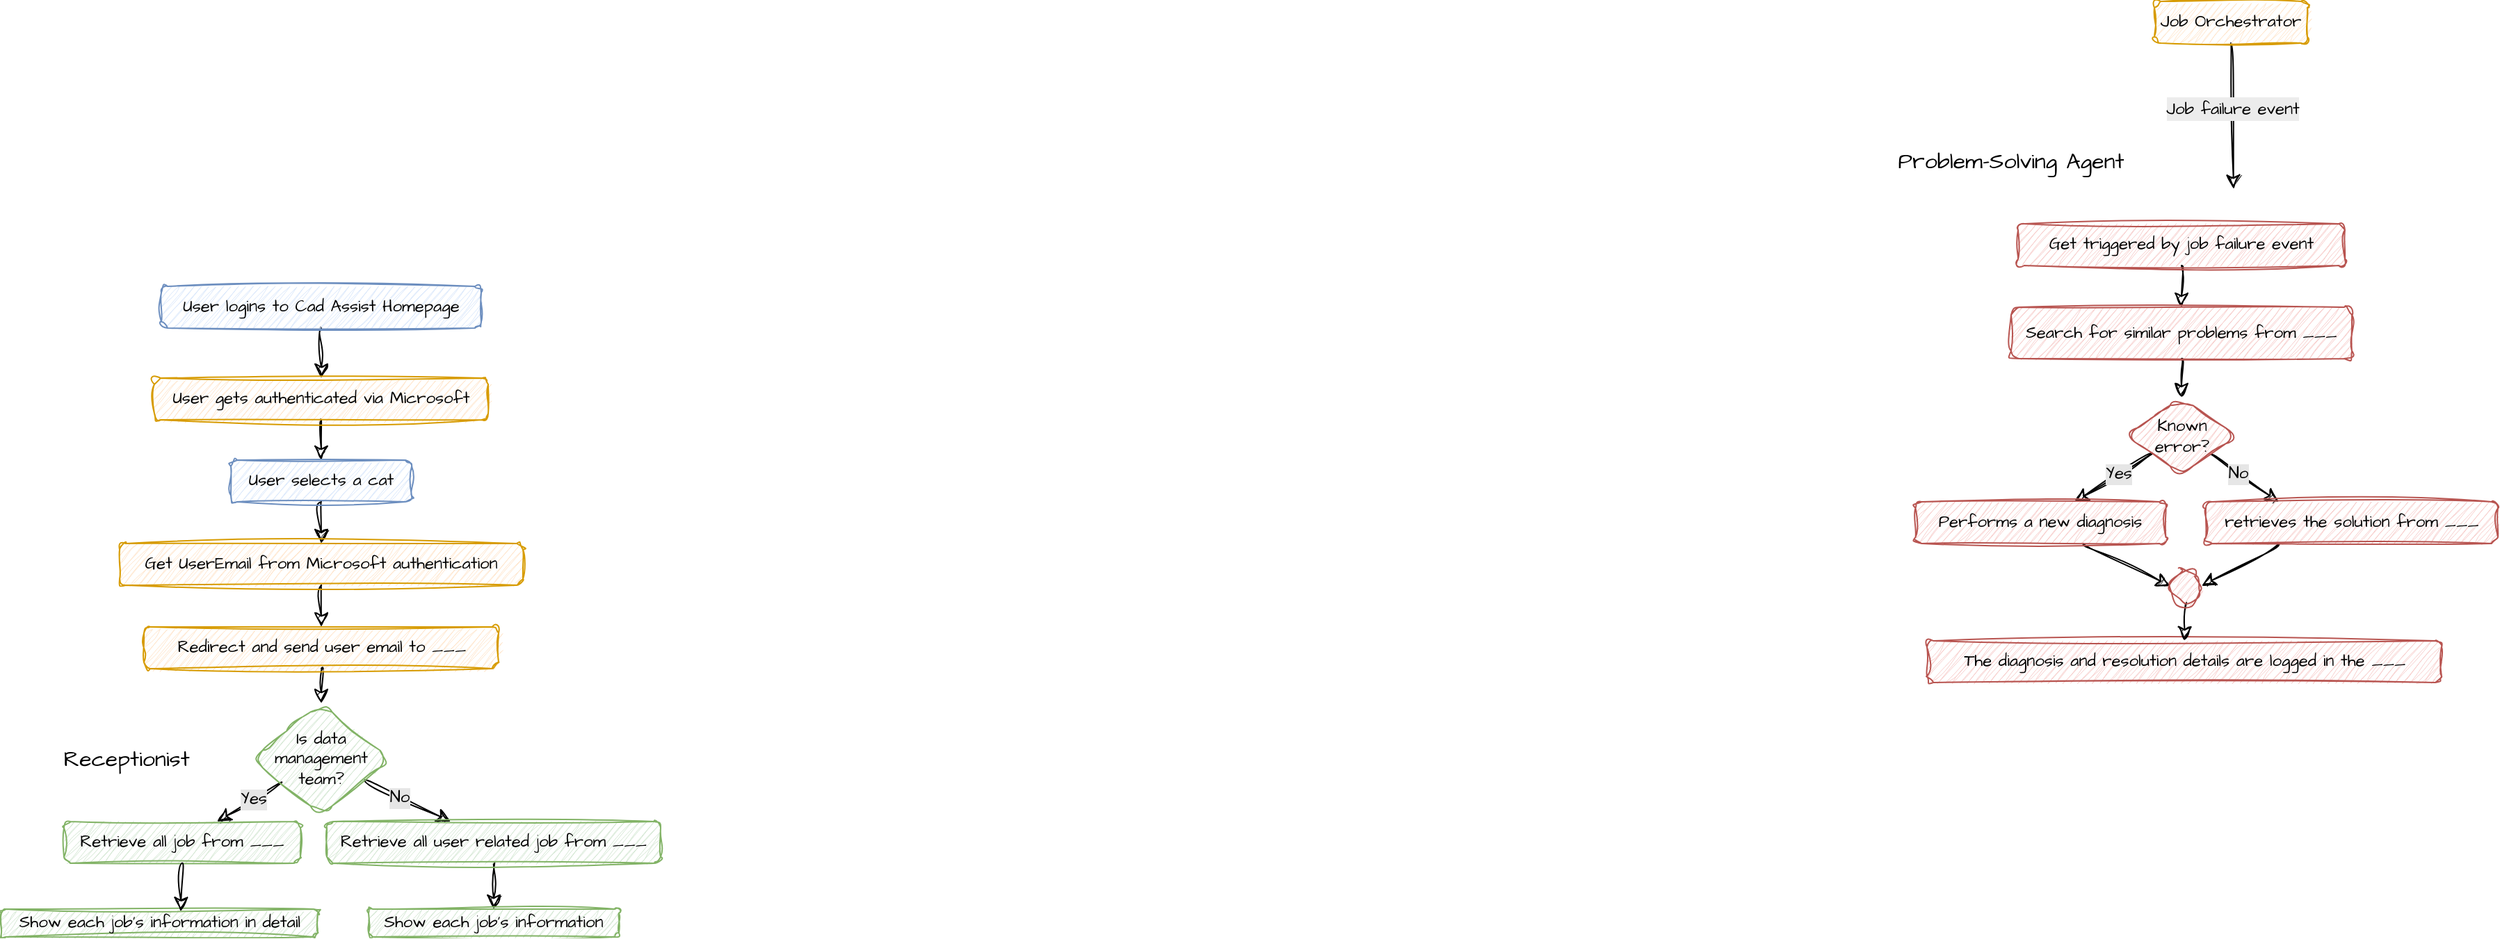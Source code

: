 <mxfile version="28.2.8">
  <diagram name="User&amp;System Flow" id="687kzjZMx_aQQYD2qw3M">
    <mxGraphModel dx="1505" dy="1463" grid="1" gridSize="10" guides="1" tooltips="1" connect="1" arrows="1" fold="1" page="1" pageScale="1" pageWidth="850" pageHeight="1100" math="0" shadow="0">
      <root>
        <mxCell id="0" />
        <mxCell id="1" parent="0" />
        <mxCell id="GWtGGLu0bNhIFru9KCe_-3" value="" style="edgeStyle=none;curved=1;rounded=0;sketch=1;hachureGap=4;jiggle=2;curveFitting=1;orthogonalLoop=1;jettySize=auto;html=1;fontFamily=Architects Daughter;fontSource=https%3A%2F%2Ffonts.googleapis.com%2Fcss%3Ffamily%3DArchitects%2BDaughter;fontSize=12;startSize=8;endSize=8;" edge="1" parent="1" source="GWtGGLu0bNhIFru9KCe_-1" target="GWtGGLu0bNhIFru9KCe_-2">
          <mxGeometry relative="1" as="geometry" />
        </mxCell>
        <mxCell id="GWtGGLu0bNhIFru9KCe_-1" value="User logins to Cad Assist Homepage" style="rounded=1;whiteSpace=wrap;html=1;sketch=1;hachureGap=4;jiggle=2;curveFitting=1;fontFamily=Architects Daughter;fontSource=https%3A%2F%2Ffonts.googleapis.com%2Fcss%3Ffamily%3DArchitects%2BDaughter;fillColor=#dae8fc;strokeColor=#6c8ebf;" vertex="1" parent="1">
          <mxGeometry x="100" y="55" width="230" height="30" as="geometry" />
        </mxCell>
        <mxCell id="GWtGGLu0bNhIFru9KCe_-5" value="" style="edgeStyle=none;curved=1;rounded=0;sketch=1;hachureGap=4;jiggle=2;curveFitting=1;orthogonalLoop=1;jettySize=auto;html=1;fontFamily=Architects Daughter;fontSource=https%3A%2F%2Ffonts.googleapis.com%2Fcss%3Ffamily%3DArchitects%2BDaughter;fontSize=12;startSize=8;endSize=8;" edge="1" parent="1" source="GWtGGLu0bNhIFru9KCe_-2" target="GWtGGLu0bNhIFru9KCe_-4">
          <mxGeometry relative="1" as="geometry" />
        </mxCell>
        <mxCell id="GWtGGLu0bNhIFru9KCe_-2" value="User gets authenticated via Microsoft" style="rounded=1;whiteSpace=wrap;html=1;sketch=1;hachureGap=4;jiggle=2;curveFitting=1;fontFamily=Architects Daughter;fontSource=https%3A%2F%2Ffonts.googleapis.com%2Fcss%3Ffamily%3DArchitects%2BDaughter;fillColor=#ffe6cc;strokeColor=#d79b00;" vertex="1" parent="1">
          <mxGeometry x="95" y="121" width="240" height="30" as="geometry" />
        </mxCell>
        <mxCell id="GWtGGLu0bNhIFru9KCe_-7" value="" style="edgeStyle=none;curved=1;rounded=0;sketch=1;hachureGap=4;jiggle=2;curveFitting=1;orthogonalLoop=1;jettySize=auto;html=1;fontFamily=Architects Daughter;fontSource=https%3A%2F%2Ffonts.googleapis.com%2Fcss%3Ffamily%3DArchitects%2BDaughter;fontSize=12;startSize=8;endSize=8;entryX=0.5;entryY=0;entryDx=0;entryDy=0;" edge="1" parent="1" source="GWtGGLu0bNhIFru9KCe_-4" target="GWtGGLu0bNhIFru9KCe_-6">
          <mxGeometry relative="1" as="geometry">
            <mxPoint x="215" y="239" as="targetPoint" />
          </mxGeometry>
        </mxCell>
        <mxCell id="GWtGGLu0bNhIFru9KCe_-4" value="User selects a cat" style="rounded=1;whiteSpace=wrap;html=1;sketch=1;hachureGap=4;jiggle=2;curveFitting=1;fontFamily=Architects Daughter;fontSource=https%3A%2F%2Ffonts.googleapis.com%2Fcss%3Ffamily%3DArchitects%2BDaughter;fillColor=#dae8fc;strokeColor=#6c8ebf;" vertex="1" parent="1">
          <mxGeometry x="150" y="180" width="130" height="30" as="geometry" />
        </mxCell>
        <mxCell id="jzoCYvsTz74_aXdgT_wm-2" value="" style="edgeStyle=none;curved=1;rounded=0;sketch=1;hachureGap=4;jiggle=2;curveFitting=1;orthogonalLoop=1;jettySize=auto;html=1;fontFamily=Architects Daughter;fontSource=https%3A%2F%2Ffonts.googleapis.com%2Fcss%3Ffamily%3DArchitects%2BDaughter;fontSize=12;startSize=8;endSize=8;" edge="1" parent="1" source="GWtGGLu0bNhIFru9KCe_-6" target="jzoCYvsTz74_aXdgT_wm-1">
          <mxGeometry relative="1" as="geometry" />
        </mxCell>
        <mxCell id="GWtGGLu0bNhIFru9KCe_-6" value="Get UserEmail from Microsoft authentication" style="rounded=1;whiteSpace=wrap;html=1;sketch=1;hachureGap=4;jiggle=2;curveFitting=1;fontFamily=Architects Daughter;fontSource=https%3A%2F%2Ffonts.googleapis.com%2Fcss%3Ffamily%3DArchitects%2BDaughter;fillColor=#ffe6cc;strokeColor=#d79b00;" vertex="1" parent="1">
          <mxGeometry x="70" y="240" width="290" height="30" as="geometry" />
        </mxCell>
        <mxCell id="jzoCYvsTz74_aXdgT_wm-67" value="" style="edgeStyle=none;curved=1;rounded=0;sketch=1;hachureGap=4;jiggle=2;curveFitting=1;orthogonalLoop=1;jettySize=auto;html=1;fontFamily=Architects Daughter;fontSource=https%3A%2F%2Ffonts.googleapis.com%2Fcss%3Ffamily%3DArchitects%2BDaughter;fontSize=12;startSize=8;endSize=8;" edge="1" parent="1" source="jzoCYvsTz74_aXdgT_wm-1" target="jzoCYvsTz74_aXdgT_wm-65">
          <mxGeometry relative="1" as="geometry" />
        </mxCell>
        <mxCell id="jzoCYvsTz74_aXdgT_wm-1" value="Redirect and send user email to ___" style="rounded=1;whiteSpace=wrap;html=1;sketch=1;hachureGap=4;jiggle=2;curveFitting=1;fontFamily=Architects Daughter;fontSource=https%3A%2F%2Ffonts.googleapis.com%2Fcss%3Ffamily%3DArchitects%2BDaughter;fillColor=#ffe6cc;strokeColor=#d79b00;" vertex="1" parent="1">
          <mxGeometry x="87.5" y="300" width="255" height="30" as="geometry" />
        </mxCell>
        <mxCell id="jzoCYvsTz74_aXdgT_wm-14" value="" style="endArrow=classic;html=1;rounded=0;sketch=1;hachureGap=4;jiggle=2;curveFitting=1;fontFamily=Architects Daughter;fontSource=https%3A%2F%2Ffonts.googleapis.com%2Fcss%3Ffamily%3DArchitects%2BDaughter;fontSize=12;startSize=8;endSize=8;curved=1;exitX=0.5;exitY=1;exitDx=0;exitDy=0;" edge="1" parent="1" source="jzoCYvsTz74_aXdgT_wm-15">
          <mxGeometry width="50" height="50" relative="1" as="geometry">
            <mxPoint x="1590" y="-100" as="sourcePoint" />
            <mxPoint x="1590" y="-15" as="targetPoint" />
          </mxGeometry>
        </mxCell>
        <mxCell id="jzoCYvsTz74_aXdgT_wm-28" value="&lt;span style=&quot;text-wrap-mode: wrap; background-color: rgb(236, 236, 236);&quot;&gt;Job failure event&lt;/span&gt;" style="edgeLabel;html=1;align=center;verticalAlign=middle;resizable=0;points=[];fontSize=12;sketch=1;hachureGap=4;jiggle=2;curveFitting=1;fontFamily=Architects Daughter;fontSource=https%3A%2F%2Ffonts.googleapis.com%2Fcss%3Ffamily%3DArchitects%2BDaughter;" vertex="1" connectable="0" parent="jzoCYvsTz74_aXdgT_wm-14">
          <mxGeometry x="0.082" y="2" relative="1" as="geometry">
            <mxPoint x="-2" y="-9" as="offset" />
          </mxGeometry>
        </mxCell>
        <mxCell id="jzoCYvsTz74_aXdgT_wm-15" value="Job Orchestrator" style="rounded=1;whiteSpace=wrap;html=1;sketch=1;hachureGap=4;jiggle=2;curveFitting=1;fontFamily=Architects Daughter;fontSource=https%3A%2F%2Ffonts.googleapis.com%2Fcss%3Ffamily%3DArchitects%2BDaughter;fillColor=#ffe6cc;strokeColor=#d79b00;" vertex="1" parent="1">
          <mxGeometry x="1533" y="-150" width="110" height="30" as="geometry" />
        </mxCell>
        <mxCell id="jzoCYvsTz74_aXdgT_wm-17" value="Problem-Solving Agent" style="text;html=1;whiteSpace=wrap;strokeColor=none;fillColor=none;align=center;verticalAlign=middle;rounded=0;fontSize=16;fontFamily=Architects Daughter;fontSource=https%3A%2F%2Ffonts.googleapis.com%2Fcss%3Ffamily%3DArchitects%2BDaughter;" vertex="1" parent="1">
          <mxGeometry x="1340" y="-50" width="180" height="30" as="geometry" />
        </mxCell>
        <mxCell id="jzoCYvsTz74_aXdgT_wm-44" style="edgeStyle=none;curved=1;rounded=0;sketch=1;hachureGap=4;jiggle=2;curveFitting=1;orthogonalLoop=1;jettySize=auto;html=1;entryX=0.5;entryY=0;entryDx=0;entryDy=0;fontFamily=Architects Daughter;fontSource=https%3A%2F%2Ffonts.googleapis.com%2Fcss%3Ffamily%3DArchitects%2BDaughter;fontSize=12;startSize=8;endSize=8;" edge="1" parent="1" source="jzoCYvsTz74_aXdgT_wm-25" target="jzoCYvsTz74_aXdgT_wm-26">
          <mxGeometry relative="1" as="geometry" />
        </mxCell>
        <mxCell id="jzoCYvsTz74_aXdgT_wm-25" value="Get triggered by job failure event" style="rounded=1;whiteSpace=wrap;html=1;sketch=1;hachureGap=4;jiggle=2;curveFitting=1;fontFamily=Architects Daughter;fontSource=https%3A%2F%2Ffonts.googleapis.com%2Fcss%3Ffamily%3DArchitects%2BDaughter;fillColor=#f8cecc;strokeColor=#b85450;" vertex="1" parent="1">
          <mxGeometry x="1435" y="10" width="235" height="30" as="geometry" />
        </mxCell>
        <mxCell id="jzoCYvsTz74_aXdgT_wm-33" value="" style="edgeStyle=none;curved=1;rounded=0;sketch=1;hachureGap=4;jiggle=2;curveFitting=1;orthogonalLoop=1;jettySize=auto;html=1;fontFamily=Architects Daughter;fontSource=https%3A%2F%2Ffonts.googleapis.com%2Fcss%3Ffamily%3DArchitects%2BDaughter;fontSize=12;startSize=8;endSize=8;" edge="1" parent="1" source="jzoCYvsTz74_aXdgT_wm-26" target="jzoCYvsTz74_aXdgT_wm-32">
          <mxGeometry relative="1" as="geometry" />
        </mxCell>
        <mxCell id="jzoCYvsTz74_aXdgT_wm-26" value="Search for similar problems from ___" style="rounded=1;whiteSpace=wrap;html=1;sketch=1;hachureGap=4;jiggle=2;curveFitting=1;fontFamily=Architects Daughter;fontSource=https%3A%2F%2Ffonts.googleapis.com%2Fcss%3Ffamily%3DArchitects%2BDaughter;fillColor=#f8cecc;strokeColor=#b85450;" vertex="1" parent="1">
          <mxGeometry x="1430" y="70" width="245" height="37" as="geometry" />
        </mxCell>
        <mxCell id="jzoCYvsTz74_aXdgT_wm-36" value="" style="edgeStyle=none;curved=1;rounded=0;sketch=1;hachureGap=4;jiggle=2;curveFitting=1;orthogonalLoop=1;jettySize=auto;html=1;fontFamily=Architects Daughter;fontSource=https%3A%2F%2Ffonts.googleapis.com%2Fcss%3Ffamily%3DArchitects%2BDaughter;fontSize=12;startSize=8;endSize=8;" edge="1" parent="1" source="jzoCYvsTz74_aXdgT_wm-32" target="jzoCYvsTz74_aXdgT_wm-35">
          <mxGeometry relative="1" as="geometry" />
        </mxCell>
        <mxCell id="jzoCYvsTz74_aXdgT_wm-38" value="" style="edgeStyle=none;curved=1;rounded=0;sketch=1;hachureGap=4;jiggle=2;curveFitting=1;orthogonalLoop=1;jettySize=auto;html=1;fontFamily=Architects Daughter;fontSource=https%3A%2F%2Ffonts.googleapis.com%2Fcss%3Ffamily%3DArchitects%2BDaughter;fontSize=12;startSize=8;endSize=8;" edge="1" parent="1" source="jzoCYvsTz74_aXdgT_wm-32" target="jzoCYvsTz74_aXdgT_wm-35">
          <mxGeometry relative="1" as="geometry" />
        </mxCell>
        <mxCell id="jzoCYvsTz74_aXdgT_wm-41" value="Yes" style="edgeLabel;html=1;align=center;verticalAlign=middle;resizable=0;points=[];fontSize=12;sketch=1;hachureGap=4;jiggle=2;curveFitting=1;fontFamily=Architects Daughter;fontSource=https%3A%2F%2Ffonts.googleapis.com%2Fcss%3Ffamily%3DArchitects%2BDaughter;labelBorderColor=none;labelBackgroundColor=#E6E6E6;" vertex="1" connectable="0" parent="jzoCYvsTz74_aXdgT_wm-38">
          <mxGeometry x="-0.11" relative="1" as="geometry">
            <mxPoint y="-1" as="offset" />
          </mxGeometry>
        </mxCell>
        <mxCell id="jzoCYvsTz74_aXdgT_wm-40" value="" style="edgeStyle=none;curved=1;rounded=0;sketch=1;hachureGap=4;jiggle=2;curveFitting=1;orthogonalLoop=1;jettySize=auto;html=1;fontFamily=Architects Daughter;fontSource=https%3A%2F%2Ffonts.googleapis.com%2Fcss%3Ffamily%3DArchitects%2BDaughter;fontSize=12;startSize=8;endSize=8;entryX=0.25;entryY=0;entryDx=0;entryDy=0;" edge="1" parent="1" source="jzoCYvsTz74_aXdgT_wm-32" target="jzoCYvsTz74_aXdgT_wm-39">
          <mxGeometry relative="1" as="geometry" />
        </mxCell>
        <mxCell id="jzoCYvsTz74_aXdgT_wm-43" value="No" style="edgeLabel;html=1;align=center;verticalAlign=middle;resizable=0;points=[];fontSize=12;sketch=1;hachureGap=4;jiggle=2;curveFitting=1;fontFamily=Architects Daughter;fontSource=https%3A%2F%2Ffonts.googleapis.com%2Fcss%3Ffamily%3DArchitects%2BDaughter;labelBackgroundColor=#E6E6E6;" vertex="1" connectable="0" parent="jzoCYvsTz74_aXdgT_wm-40">
          <mxGeometry x="0.079" relative="1" as="geometry">
            <mxPoint x="-7" y="-5" as="offset" />
          </mxGeometry>
        </mxCell>
        <mxCell id="jzoCYvsTz74_aXdgT_wm-32" value="Known error?" style="rhombus;whiteSpace=wrap;html=1;fontFamily=Architects Daughter;fillColor=#f8cecc;strokeColor=#b85450;rounded=1;sketch=1;hachureGap=4;jiggle=2;curveFitting=1;fontSource=https%3A%2F%2Ffonts.googleapis.com%2Fcss%3Ffamily%3DArchitects%2BDaughter;" vertex="1" parent="1">
          <mxGeometry x="1512.5" y="135" width="80" height="55" as="geometry" />
        </mxCell>
        <mxCell id="jzoCYvsTz74_aXdgT_wm-49" style="edgeStyle=none;curved=1;rounded=0;sketch=1;hachureGap=4;jiggle=2;curveFitting=1;orthogonalLoop=1;jettySize=auto;html=1;fontFamily=Architects Daughter;fontSource=https%3A%2F%2Ffonts.googleapis.com%2Fcss%3Ffamily%3DArchitects%2BDaughter;fontSize=12;startSize=8;endSize=8;entryX=0;entryY=0.5;entryDx=0;entryDy=0;" edge="1" parent="1" source="jzoCYvsTz74_aXdgT_wm-35" target="jzoCYvsTz74_aXdgT_wm-51">
          <mxGeometry relative="1" as="geometry">
            <mxPoint x="1570" y="360" as="targetPoint" />
          </mxGeometry>
        </mxCell>
        <mxCell id="jzoCYvsTz74_aXdgT_wm-35" value="Performs a new diagnosis" style="whiteSpace=wrap;html=1;fontFamily=Architects Daughter;fillColor=#f8cecc;strokeColor=#b85450;rounded=1;sketch=1;hachureGap=4;jiggle=2;curveFitting=1;fontSource=https%3A%2F%2Ffonts.googleapis.com%2Fcss%3Ffamily%3DArchitects%2BDaughter;" vertex="1" parent="1">
          <mxGeometry x="1361.25" y="210" width="180" height="30" as="geometry" />
        </mxCell>
        <mxCell id="jzoCYvsTz74_aXdgT_wm-52" value="" style="edgeStyle=none;curved=1;rounded=0;sketch=1;hachureGap=4;jiggle=2;curveFitting=1;orthogonalLoop=1;jettySize=auto;html=1;fontFamily=Architects Daughter;fontSource=https%3A%2F%2Ffonts.googleapis.com%2Fcss%3Ffamily%3DArchitects%2BDaughter;fontSize=12;startSize=8;endSize=8;entryX=1;entryY=0.5;entryDx=0;entryDy=0;exitX=0.25;exitY=1;exitDx=0;exitDy=0;" edge="1" parent="1" source="jzoCYvsTz74_aXdgT_wm-39" target="jzoCYvsTz74_aXdgT_wm-51">
          <mxGeometry relative="1" as="geometry">
            <mxPoint x="1600" y="323" as="targetPoint" />
          </mxGeometry>
        </mxCell>
        <mxCell id="jzoCYvsTz74_aXdgT_wm-39" value="retrieves the solution from ___" style="whiteSpace=wrap;html=1;fontFamily=Architects Daughter;fillColor=#f8cecc;strokeColor=#b85450;rounded=1;sketch=1;hachureGap=4;jiggle=2;curveFitting=1;fontSource=https%3A%2F%2Ffonts.googleapis.com%2Fcss%3Ffamily%3DArchitects%2BDaughter;" vertex="1" parent="1">
          <mxGeometry x="1570" y="210" width="210" height="30" as="geometry" />
        </mxCell>
        <mxCell id="jzoCYvsTz74_aXdgT_wm-46" value="&lt;span style=&quot;text-align: left;&quot;&gt;The diagnosis and resolution details are logged in the ___&lt;/span&gt;" style="whiteSpace=wrap;html=1;fontFamily=Architects Daughter;fillColor=#f8cecc;strokeColor=#b85450;rounded=1;sketch=1;hachureGap=4;jiggle=2;curveFitting=1;fontSource=https%3A%2F%2Ffonts.googleapis.com%2Fcss%3Ffamily%3DArchitects%2BDaughter;" vertex="1" parent="1">
          <mxGeometry x="1369.5" y="310" width="370" height="30" as="geometry" />
        </mxCell>
        <mxCell id="jzoCYvsTz74_aXdgT_wm-54" style="edgeStyle=none;curved=1;rounded=0;sketch=1;hachureGap=4;jiggle=2;curveFitting=1;orthogonalLoop=1;jettySize=auto;html=1;entryX=0.5;entryY=0;entryDx=0;entryDy=0;fontFamily=Architects Daughter;fontSource=https%3A%2F%2Ffonts.googleapis.com%2Fcss%3Ffamily%3DArchitects%2BDaughter;fontSize=12;startSize=8;endSize=8;" edge="1" parent="1" source="jzoCYvsTz74_aXdgT_wm-51" target="jzoCYvsTz74_aXdgT_wm-46">
          <mxGeometry relative="1" as="geometry" />
        </mxCell>
        <mxCell id="jzoCYvsTz74_aXdgT_wm-51" value="" style="ellipse;whiteSpace=wrap;html=1;fontFamily=Architects Daughter;fillColor=#f8cecc;strokeColor=#b85450;rounded=1;sketch=1;hachureGap=4;jiggle=2;curveFitting=1;fontSource=https%3A%2F%2Ffonts.googleapis.com%2Fcss%3Ffamily%3DArchitects%2BDaughter;" vertex="1" parent="1">
          <mxGeometry x="1544.5" y="258" width="22.5" height="25" as="geometry" />
        </mxCell>
        <mxCell id="jzoCYvsTz74_aXdgT_wm-61" value="Receptionist" style="text;html=1;whiteSpace=wrap;strokeColor=none;fillColor=none;align=center;verticalAlign=middle;rounded=0;fontSize=16;fontFamily=Architects Daughter;fontSource=https%3A%2F%2Ffonts.googleapis.com%2Fcss%3Ffamily%3DArchitects%2BDaughter;" vertex="1" parent="1">
          <mxGeometry x="-15" y="380" width="180" height="30" as="geometry" />
        </mxCell>
        <mxCell id="jzoCYvsTz74_aXdgT_wm-71" value="" style="edgeStyle=none;curved=1;rounded=0;sketch=1;hachureGap=4;jiggle=2;curveFitting=1;orthogonalLoop=1;jettySize=auto;html=1;fontFamily=Architects Daughter;fontSource=https%3A%2F%2Ffonts.googleapis.com%2Fcss%3Ffamily%3DArchitects%2BDaughter;fontSize=12;startSize=8;endSize=8;" edge="1" parent="1" source="jzoCYvsTz74_aXdgT_wm-65" target="jzoCYvsTz74_aXdgT_wm-70">
          <mxGeometry relative="1" as="geometry" />
        </mxCell>
        <mxCell id="jzoCYvsTz74_aXdgT_wm-76" value="Yes" style="edgeLabel;html=1;align=center;verticalAlign=middle;resizable=0;points=[];fontSize=12;sketch=1;hachureGap=4;jiggle=2;curveFitting=1;fontFamily=Architects Daughter;fontSource=https%3A%2F%2Ffonts.googleapis.com%2Fcss%3Ffamily%3DArchitects%2BDaughter;labelBackgroundColor=#E6E6E6;" vertex="1" connectable="0" parent="jzoCYvsTz74_aXdgT_wm-71">
          <mxGeometry x="-0.132" y="-1" relative="1" as="geometry">
            <mxPoint as="offset" />
          </mxGeometry>
        </mxCell>
        <mxCell id="jzoCYvsTz74_aXdgT_wm-74" value="" style="edgeStyle=none;curved=1;rounded=0;sketch=1;hachureGap=4;jiggle=2;curveFitting=1;orthogonalLoop=1;jettySize=auto;html=1;fontFamily=Architects Daughter;fontSource=https%3A%2F%2Ffonts.googleapis.com%2Fcss%3Ffamily%3DArchitects%2BDaughter;fontSize=12;startSize=8;endSize=8;" edge="1" parent="1" source="jzoCYvsTz74_aXdgT_wm-65" target="jzoCYvsTz74_aXdgT_wm-73">
          <mxGeometry relative="1" as="geometry" />
        </mxCell>
        <mxCell id="jzoCYvsTz74_aXdgT_wm-77" value="No" style="edgeLabel;html=1;align=center;verticalAlign=middle;resizable=0;points=[];fontSize=12;sketch=1;hachureGap=4;jiggle=2;curveFitting=1;fontFamily=Architects Daughter;fontSource=https%3A%2F%2Ffonts.googleapis.com%2Fcss%3Ffamily%3DArchitects%2BDaughter;labelBackgroundColor=#E6E6E6;" vertex="1" connectable="0" parent="jzoCYvsTz74_aXdgT_wm-74">
          <mxGeometry x="-0.241" y="-1" relative="1" as="geometry">
            <mxPoint x="2" as="offset" />
          </mxGeometry>
        </mxCell>
        <mxCell id="jzoCYvsTz74_aXdgT_wm-65" value="Is data management team?" style="rhombus;whiteSpace=wrap;html=1;fontFamily=Architects Daughter;fillColor=#d5e8d4;strokeColor=#82b366;rounded=1;sketch=1;hachureGap=4;jiggle=2;curveFitting=1;fontSource=https%3A%2F%2Ffonts.googleapis.com%2Fcss%3Ffamily%3DArchitects%2BDaughter;" vertex="1" parent="1">
          <mxGeometry x="165" y="355" width="100" height="80" as="geometry" />
        </mxCell>
        <mxCell id="jzoCYvsTz74_aXdgT_wm-70" value="Retrieve all job from ___" style="whiteSpace=wrap;html=1;fontFamily=Architects Daughter;fillColor=#d5e8d4;strokeColor=#82b366;rounded=1;sketch=1;hachureGap=4;jiggle=2;curveFitting=1;fontSource=https%3A%2F%2Ffonts.googleapis.com%2Fcss%3Ffamily%3DArchitects%2BDaughter;" vertex="1" parent="1">
          <mxGeometry x="30" y="440" width="170" height="30" as="geometry" />
        </mxCell>
        <mxCell id="jzoCYvsTz74_aXdgT_wm-84" style="edgeStyle=none;curved=1;rounded=0;sketch=1;hachureGap=4;jiggle=2;curveFitting=1;orthogonalLoop=1;jettySize=auto;html=1;entryX=0.5;entryY=0;entryDx=0;entryDy=0;fontFamily=Architects Daughter;fontSource=https%3A%2F%2Ffonts.googleapis.com%2Fcss%3Ffamily%3DArchitects%2BDaughter;fontSize=12;startSize=8;endSize=8;" edge="1" parent="1" source="jzoCYvsTz74_aXdgT_wm-73" target="jzoCYvsTz74_aXdgT_wm-82">
          <mxGeometry relative="1" as="geometry" />
        </mxCell>
        <mxCell id="jzoCYvsTz74_aXdgT_wm-73" value="Retrieve all user related job from ___" style="whiteSpace=wrap;html=1;fontFamily=Architects Daughter;fillColor=#d5e8d4;strokeColor=#82b366;rounded=1;sketch=1;hachureGap=4;jiggle=2;curveFitting=1;fontSource=https%3A%2F%2Ffonts.googleapis.com%2Fcss%3Ffamily%3DArchitects%2BDaughter;" vertex="1" parent="1">
          <mxGeometry x="219" y="440" width="240" height="30" as="geometry" />
        </mxCell>
        <mxCell id="jzoCYvsTz74_aXdgT_wm-82" value="Show each job&#39;s information" style="whiteSpace=wrap;html=1;fontFamily=Architects Daughter;fillColor=#d5e8d4;strokeColor=#82b366;rounded=1;sketch=1;hachureGap=4;jiggle=2;curveFitting=1;fontSource=https%3A%2F%2Ffonts.googleapis.com%2Fcss%3Ffamily%3DArchitects%2BDaughter;" vertex="1" parent="1">
          <mxGeometry x="249" y="503" width="180" height="20" as="geometry" />
        </mxCell>
        <mxCell id="jzoCYvsTz74_aXdgT_wm-86" value="Show each job&#39;s information in detail" style="whiteSpace=wrap;html=1;fontFamily=Architects Daughter;fillColor=#d5e8d4;strokeColor=#82b366;rounded=1;sketch=1;hachureGap=4;jiggle=2;curveFitting=1;fontSource=https%3A%2F%2Ffonts.googleapis.com%2Fcss%3Ffamily%3DArchitects%2BDaughter;" vertex="1" parent="1">
          <mxGeometry x="-15" y="503" width="227.5" height="20" as="geometry" />
        </mxCell>
        <mxCell id="jzoCYvsTz74_aXdgT_wm-88" style="edgeStyle=none;curved=1;rounded=0;sketch=1;hachureGap=4;jiggle=2;curveFitting=1;orthogonalLoop=1;jettySize=auto;html=1;entryX=0.567;entryY=0.086;entryDx=0;entryDy=0;entryPerimeter=0;fontFamily=Architects Daughter;fontSource=https%3A%2F%2Ffonts.googleapis.com%2Fcss%3Ffamily%3DArchitects%2BDaughter;fontSize=12;startSize=8;endSize=8;" edge="1" parent="1" source="jzoCYvsTz74_aXdgT_wm-70" target="jzoCYvsTz74_aXdgT_wm-86">
          <mxGeometry relative="1" as="geometry" />
        </mxCell>
      </root>
    </mxGraphModel>
  </diagram>
</mxfile>
